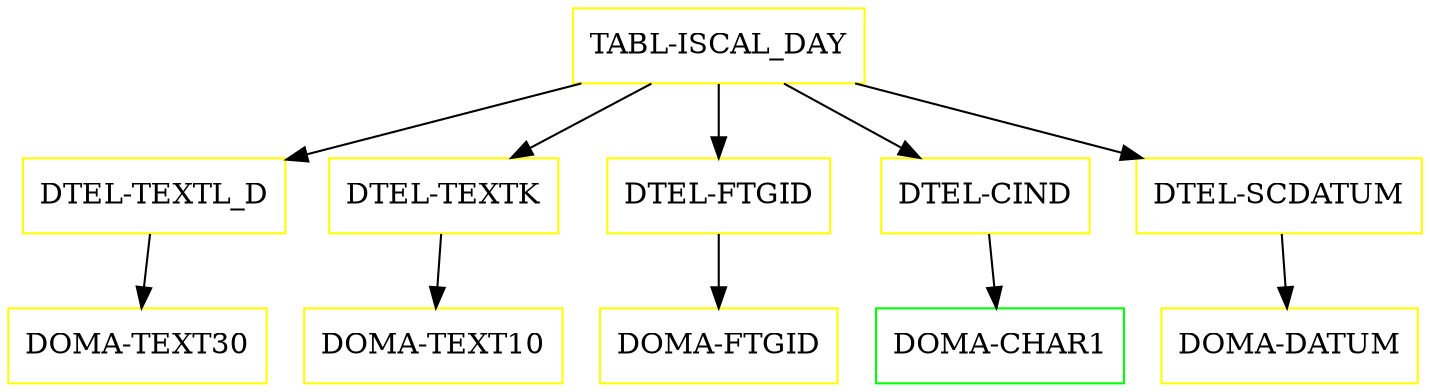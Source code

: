 digraph G {
  "TABL-ISCAL_DAY" [shape=box,color=yellow];
  "DTEL-TEXTL_D" [shape=box,color=yellow,URL="./DTEL_TEXTL_D.html"];
  "DOMA-TEXT30" [shape=box,color=yellow,URL="./DOMA_TEXT30.html"];
  "DTEL-TEXTK" [shape=box,color=yellow,URL="./DTEL_TEXTK.html"];
  "DOMA-TEXT10" [shape=box,color=yellow,URL="./DOMA_TEXT10.html"];
  "DTEL-FTGID" [shape=box,color=yellow,URL="./DTEL_FTGID.html"];
  "DOMA-FTGID" [shape=box,color=yellow,URL="./DOMA_FTGID.html"];
  "DTEL-CIND" [shape=box,color=yellow,URL="./DTEL_CIND.html"];
  "DOMA-CHAR1" [shape=box,color=green,URL="./DOMA_CHAR1.html"];
  "DTEL-SCDATUM" [shape=box,color=yellow,URL="./DTEL_SCDATUM.html"];
  "DOMA-DATUM" [shape=box,color=yellow,URL="./DOMA_DATUM.html"];
  "TABL-ISCAL_DAY" -> "DTEL-SCDATUM";
  "TABL-ISCAL_DAY" -> "DTEL-CIND";
  "TABL-ISCAL_DAY" -> "DTEL-FTGID";
  "TABL-ISCAL_DAY" -> "DTEL-TEXTK";
  "TABL-ISCAL_DAY" -> "DTEL-TEXTL_D";
  "DTEL-TEXTL_D" -> "DOMA-TEXT30";
  "DTEL-TEXTK" -> "DOMA-TEXT10";
  "DTEL-FTGID" -> "DOMA-FTGID";
  "DTEL-CIND" -> "DOMA-CHAR1";
  "DTEL-SCDATUM" -> "DOMA-DATUM";
}

